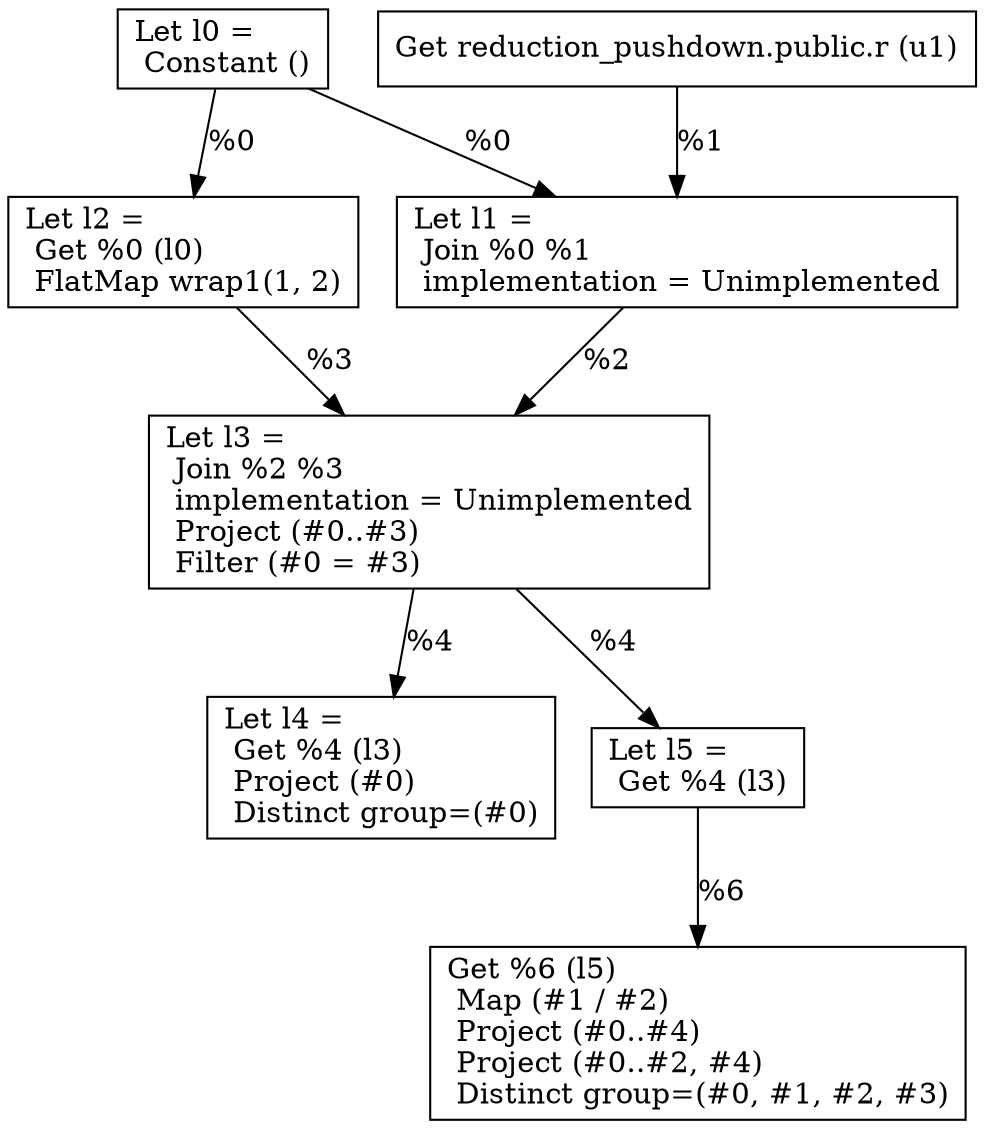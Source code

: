 digraph G {
    node0 [shape = record, label="Let l0 =\l Constant ()\l"]
    node1 [shape = record, label=" Get reduction_pushdown.public.r (u1)\l"]
    node2 [shape = record, label="Let l1 =\l Join %0 %1\l  implementation = Unimplemented\l"]
    node3 [shape = record, label="Let l2 =\l Get %0 (l0)\l FlatMap wrap1(1, 2)\l"]
    node4 [shape = record, label="Let l3 =\l Join %2 %3\l  implementation = Unimplemented\l Project (#0..#3)\l Filter (#0 = #3)\l"]
    node5 [shape = record, label="Let l4 =\l Get %4 (l3)\l Project (#0)\l Distinct group=(#0)\l"]
    node6 [shape = record, label="Let l5 =\l Get %4 (l3)\l"]
    node7 [shape = record, label=" Get %6 (l5)\l Map (#1 / #2)\l Project (#0..#4)\l Project (#0..#2, #4)\l Distinct group=(#0, #1, #2, #3)\l"]
    node6 -> node7 [label = "%6\l"]
    node4 -> node5 [label = "%4\l"]
    node0 -> node2 [label = "%0\l"]
    node3 -> node4 [label = "%3\l"]
    node1 -> node2 [label = "%1\l"]
    node0 -> node3 [label = "%0\l"]
    node4 -> node6 [label = "%4\l"]
    node2 -> node4 [label = "%2\l"]
}
